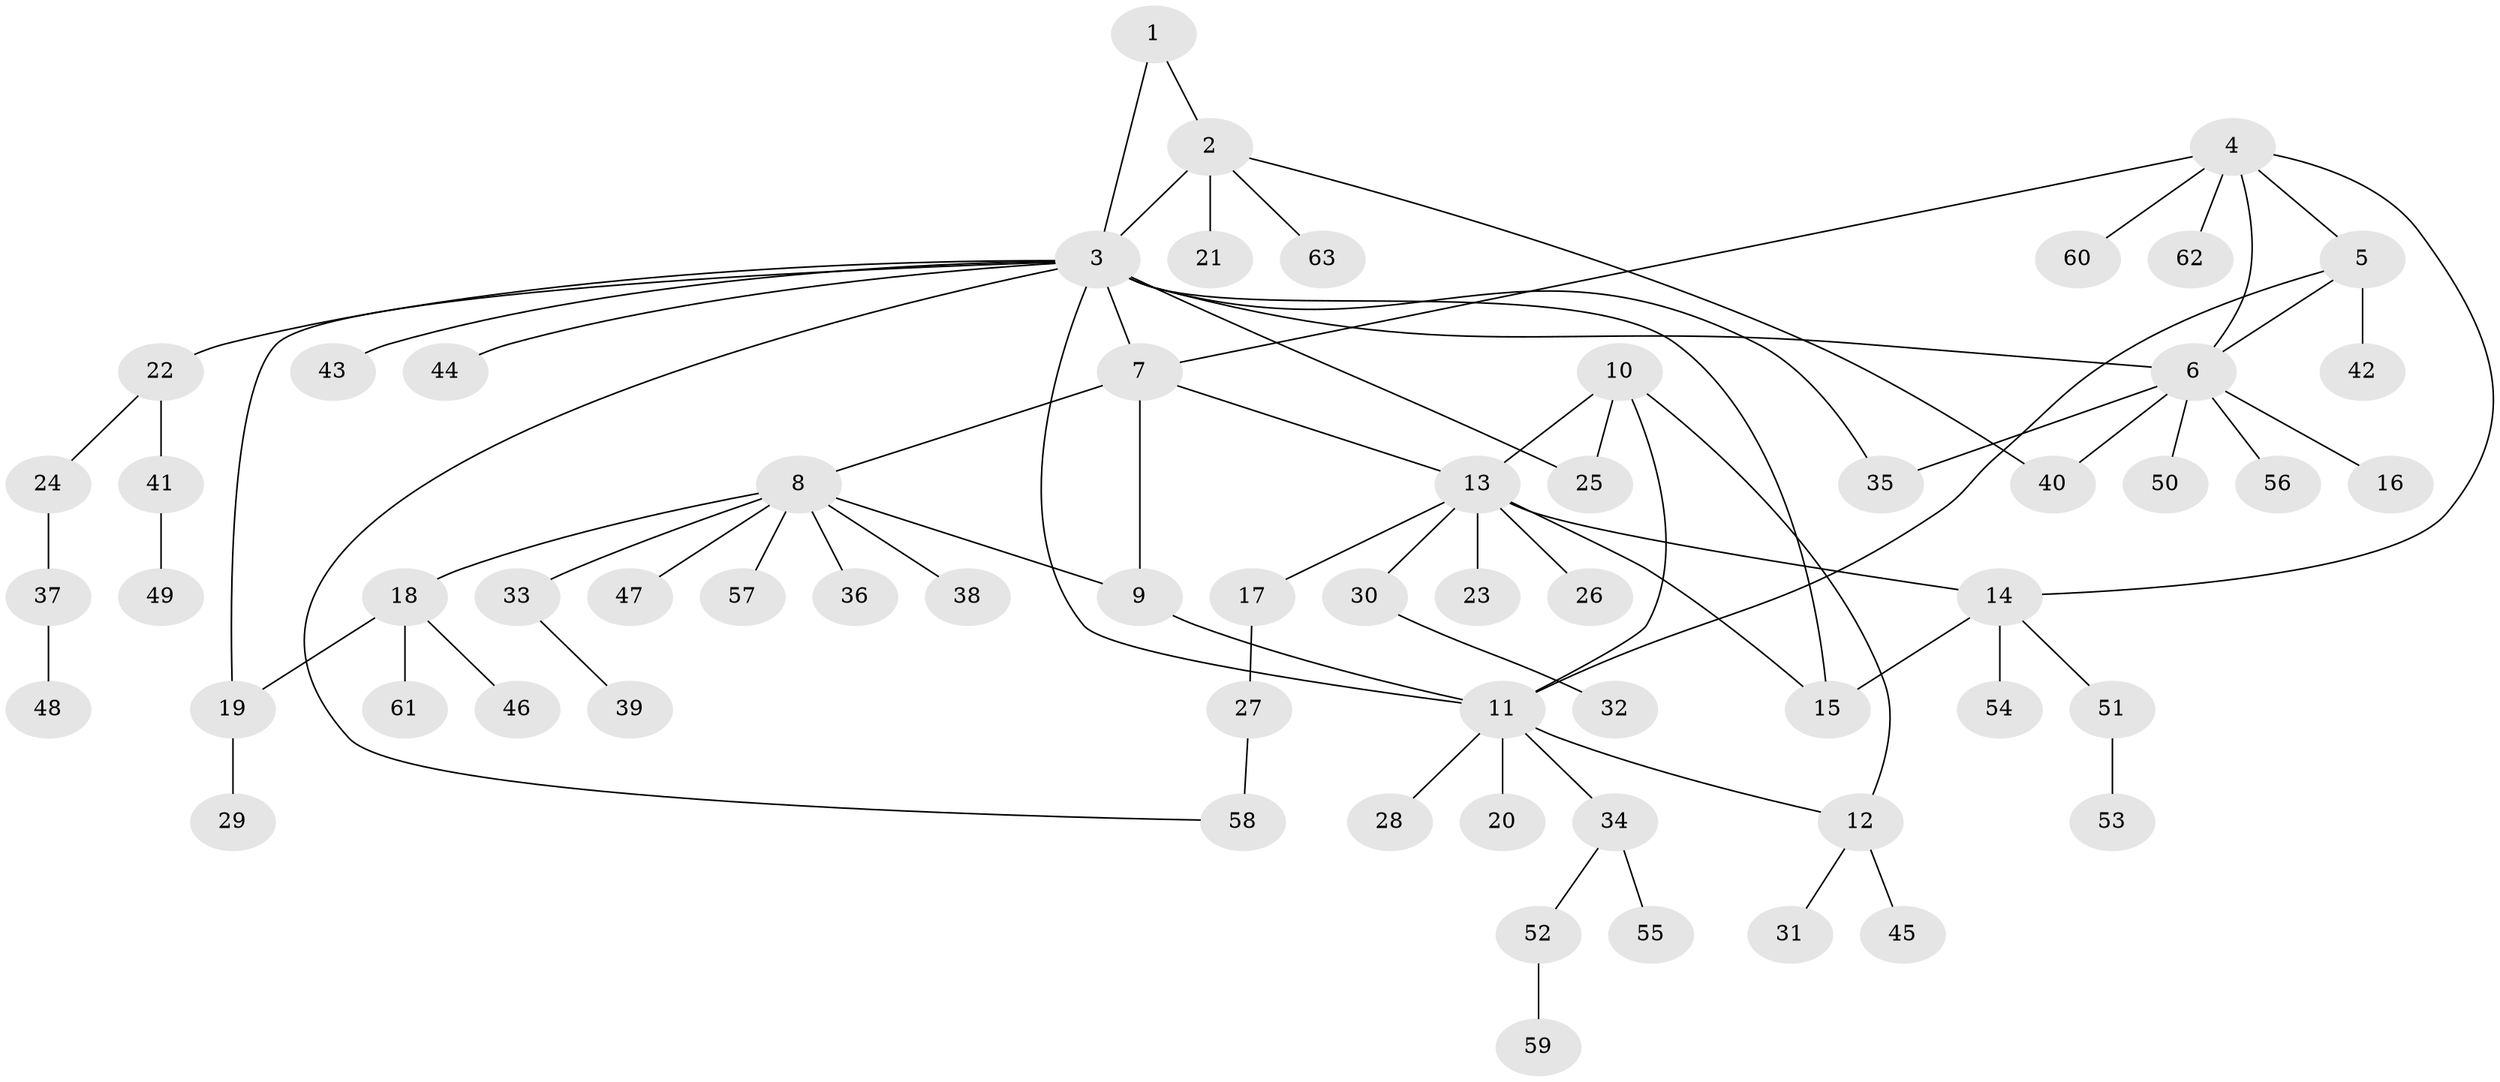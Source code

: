 // Generated by graph-tools (version 1.1) at 2025/26/03/09/25 03:26:34]
// undirected, 63 vertices, 78 edges
graph export_dot {
graph [start="1"]
  node [color=gray90,style=filled];
  1;
  2;
  3;
  4;
  5;
  6;
  7;
  8;
  9;
  10;
  11;
  12;
  13;
  14;
  15;
  16;
  17;
  18;
  19;
  20;
  21;
  22;
  23;
  24;
  25;
  26;
  27;
  28;
  29;
  30;
  31;
  32;
  33;
  34;
  35;
  36;
  37;
  38;
  39;
  40;
  41;
  42;
  43;
  44;
  45;
  46;
  47;
  48;
  49;
  50;
  51;
  52;
  53;
  54;
  55;
  56;
  57;
  58;
  59;
  60;
  61;
  62;
  63;
  1 -- 2;
  1 -- 3;
  2 -- 3;
  2 -- 21;
  2 -- 40;
  2 -- 63;
  3 -- 6;
  3 -- 7;
  3 -- 11;
  3 -- 15;
  3 -- 19;
  3 -- 22;
  3 -- 25;
  3 -- 35;
  3 -- 43;
  3 -- 44;
  3 -- 58;
  4 -- 5;
  4 -- 6;
  4 -- 7;
  4 -- 14;
  4 -- 60;
  4 -- 62;
  5 -- 6;
  5 -- 11;
  5 -- 42;
  6 -- 16;
  6 -- 35;
  6 -- 40;
  6 -- 50;
  6 -- 56;
  7 -- 8;
  7 -- 9;
  7 -- 13;
  8 -- 9;
  8 -- 18;
  8 -- 33;
  8 -- 36;
  8 -- 38;
  8 -- 47;
  8 -- 57;
  9 -- 11;
  10 -- 11;
  10 -- 12;
  10 -- 13;
  10 -- 25;
  11 -- 12;
  11 -- 20;
  11 -- 28;
  11 -- 34;
  12 -- 31;
  12 -- 45;
  13 -- 14;
  13 -- 15;
  13 -- 17;
  13 -- 23;
  13 -- 26;
  13 -- 30;
  14 -- 15;
  14 -- 51;
  14 -- 54;
  17 -- 27;
  18 -- 19;
  18 -- 46;
  18 -- 61;
  19 -- 29;
  22 -- 24;
  22 -- 41;
  24 -- 37;
  27 -- 58;
  30 -- 32;
  33 -- 39;
  34 -- 52;
  34 -- 55;
  37 -- 48;
  41 -- 49;
  51 -- 53;
  52 -- 59;
}

